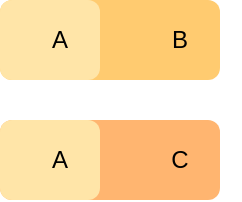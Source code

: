 <mxfile version="21.3.2" type="github">
  <diagram name="第 1 页" id="58b9OaestbxVdBqQVrvu">
    <mxGraphModel dx="454" dy="295" grid="1" gridSize="10" guides="1" tooltips="1" connect="1" arrows="1" fold="1" page="1" pageScale="1" pageWidth="827" pageHeight="1169" math="0" shadow="0">
      <root>
        <mxCell id="0" />
        <mxCell id="1" parent="0" />
        <mxCell id="bKO2OcbcGEJ9I5uSYvWs-2" value="" style="rounded=1;whiteSpace=wrap;html=1;fillColor=#FFCB70;strokeColor=none;" vertex="1" parent="1">
          <mxGeometry x="280" y="290" width="110" height="40" as="geometry" />
        </mxCell>
        <mxCell id="bKO2OcbcGEJ9I5uSYvWs-1" value="" style="rounded=1;whiteSpace=wrap;html=1;fillColor=#FFE5A8;strokeColor=none;" vertex="1" parent="1">
          <mxGeometry x="280" y="290" width="50" height="40" as="geometry" />
        </mxCell>
        <mxCell id="bKO2OcbcGEJ9I5uSYvWs-4" value="A" style="text;html=1;strokeColor=none;fillColor=none;align=center;verticalAlign=middle;whiteSpace=wrap;rounded=0;" vertex="1" parent="1">
          <mxGeometry x="280" y="295" width="60" height="30" as="geometry" />
        </mxCell>
        <mxCell id="bKO2OcbcGEJ9I5uSYvWs-6" value="B" style="text;html=1;strokeColor=none;fillColor=none;align=center;verticalAlign=middle;whiteSpace=wrap;rounded=0;" vertex="1" parent="1">
          <mxGeometry x="340" y="295" width="60" height="30" as="geometry" />
        </mxCell>
        <mxCell id="bKO2OcbcGEJ9I5uSYvWs-8" value="" style="rounded=1;whiteSpace=wrap;html=1;fillColor=#FFB570;strokeColor=none;" vertex="1" parent="1">
          <mxGeometry x="280" y="350" width="110" height="40" as="geometry" />
        </mxCell>
        <mxCell id="bKO2OcbcGEJ9I5uSYvWs-9" value="" style="rounded=1;whiteSpace=wrap;html=1;fillColor=#FFE5A8;strokeColor=none;" vertex="1" parent="1">
          <mxGeometry x="280" y="350" width="50" height="40" as="geometry" />
        </mxCell>
        <mxCell id="bKO2OcbcGEJ9I5uSYvWs-10" value="A" style="text;html=1;strokeColor=none;fillColor=none;align=center;verticalAlign=middle;whiteSpace=wrap;rounded=0;" vertex="1" parent="1">
          <mxGeometry x="280" y="355" width="60" height="30" as="geometry" />
        </mxCell>
        <mxCell id="bKO2OcbcGEJ9I5uSYvWs-11" value="C" style="text;html=1;strokeColor=none;fillColor=none;align=center;verticalAlign=middle;whiteSpace=wrap;rounded=0;" vertex="1" parent="1">
          <mxGeometry x="340" y="355" width="60" height="30" as="geometry" />
        </mxCell>
      </root>
    </mxGraphModel>
  </diagram>
</mxfile>

